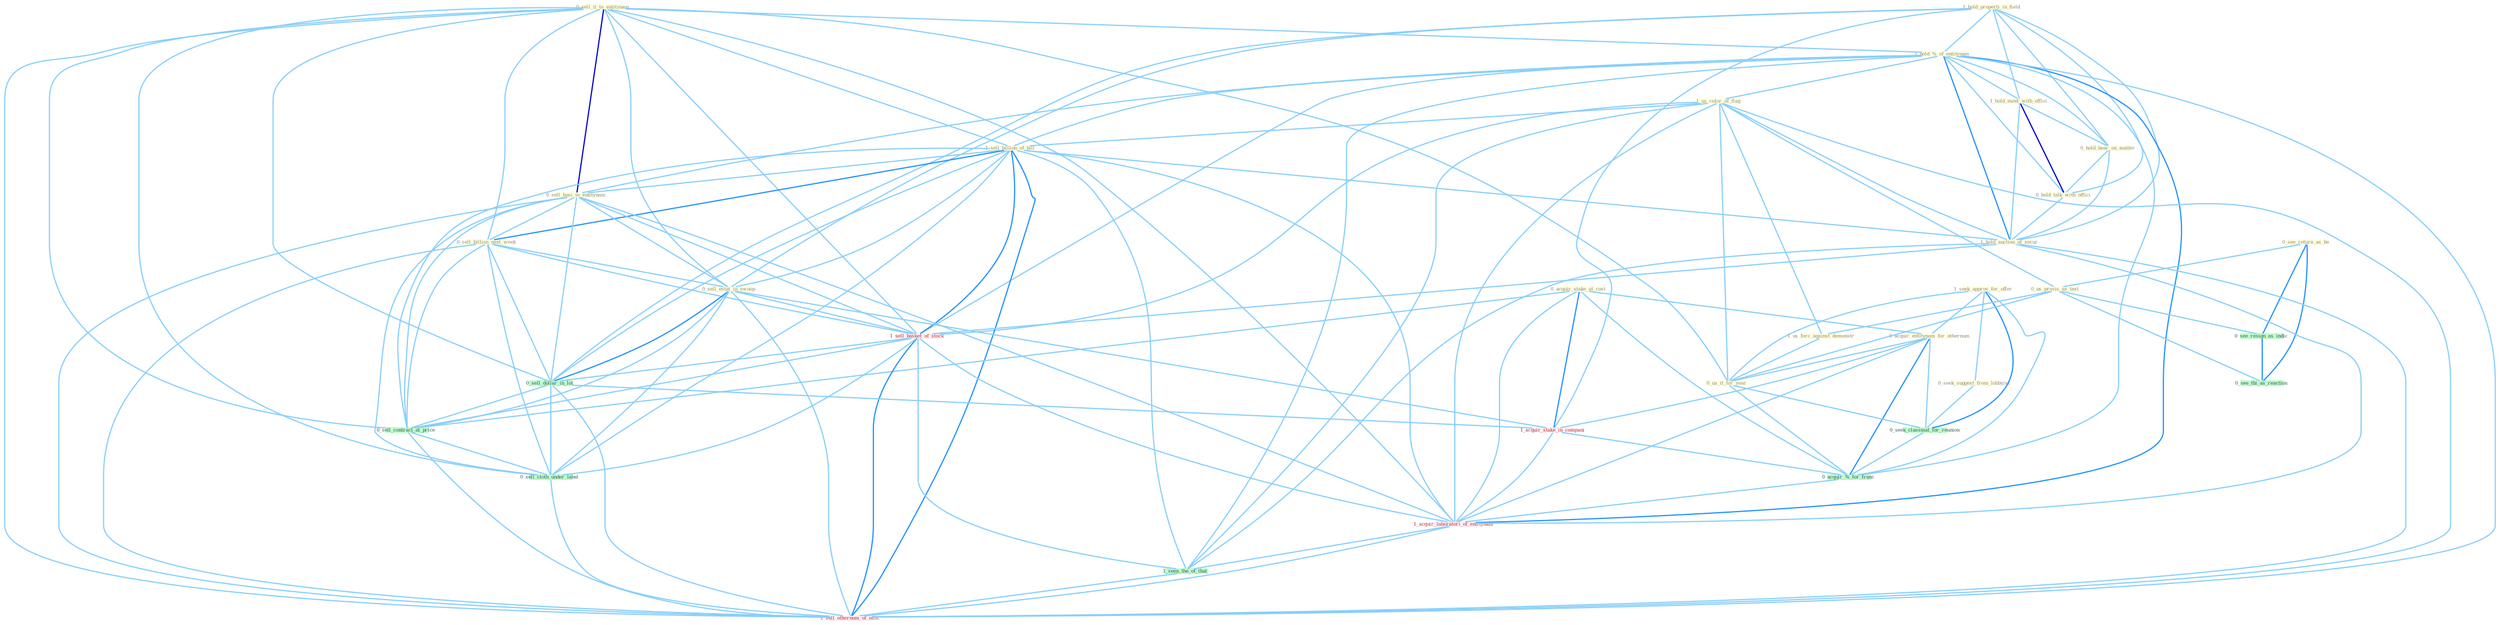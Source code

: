 Graph G{ 
    node
    [shape=polygon,style=filled,width=.5,height=.06,color="#BDFCC9",fixedsize=true,fontsize=4,
    fontcolor="#2f4f4f"];
    {node
    [color="#ffffe0", fontcolor="#8b7d6b"] "0_sell_it_to_entitynam " "1_hold_properti_in_field " "1_hold_%_of_entitynam " "1_seek_approv_for_offer " "1_us_color_of_flag " "1_sell_billion_of_bill " "0_acquir_stake_at_cost " "0_see_return_as_be " "1_hold_meet_with_offici " "0_sell_busi_to_entitynam " "0_seek_suggest_from_lobbyist " "0_hold_hear_on_matter " "0_sell_billion_next_week " "0_acquir_entitynam_for_othernum " "0_us_provis_as_test " "0_sell_estat_in_swoop " "0_hold_talk_with_offici " "1_us_forc_against_demonstr " "1_hold_auction_of_secur " "0_us_it_for_year "}
{node [color="#fff0f5", fontcolor="#b22222"] "1_sell_basket_of_stock " "1_acquir_stake_in_compani " "1_acquir_laboratori_of_entitynam " "1_sell_othernum_of_offic "}
edge [color="#B0E2FF"];

	"0_sell_it_to_entitynam " -- "1_hold_%_of_entitynam " [w="1", color="#87cefa" ];
	"0_sell_it_to_entitynam " -- "1_sell_billion_of_bill " [w="1", color="#87cefa" ];
	"0_sell_it_to_entitynam " -- "0_sell_busi_to_entitynam " [w="3", color="#0000cd" , len=0.6];
	"0_sell_it_to_entitynam " -- "0_sell_billion_next_week " [w="1", color="#87cefa" ];
	"0_sell_it_to_entitynam " -- "0_sell_estat_in_swoop " [w="1", color="#87cefa" ];
	"0_sell_it_to_entitynam " -- "0_us_it_for_year " [w="1", color="#87cefa" ];
	"0_sell_it_to_entitynam " -- "1_sell_basket_of_stock " [w="1", color="#87cefa" ];
	"0_sell_it_to_entitynam " -- "0_sell_dollar_in_lot " [w="1", color="#87cefa" ];
	"0_sell_it_to_entitynam " -- "0_sell_contract_at_price " [w="1", color="#87cefa" ];
	"0_sell_it_to_entitynam " -- "1_acquir_laboratori_of_entitynam " [w="1", color="#87cefa" ];
	"0_sell_it_to_entitynam " -- "0_sell_cloth_under_label " [w="1", color="#87cefa" ];
	"0_sell_it_to_entitynam " -- "1_sell_othernum_of_offic " [w="1", color="#87cefa" ];
	"1_hold_properti_in_field " -- "1_hold_%_of_entitynam " [w="1", color="#87cefa" ];
	"1_hold_properti_in_field " -- "1_hold_meet_with_offici " [w="1", color="#87cefa" ];
	"1_hold_properti_in_field " -- "0_hold_hear_on_matter " [w="1", color="#87cefa" ];
	"1_hold_properti_in_field " -- "0_sell_estat_in_swoop " [w="1", color="#87cefa" ];
	"1_hold_properti_in_field " -- "0_hold_talk_with_offici " [w="1", color="#87cefa" ];
	"1_hold_properti_in_field " -- "1_hold_auction_of_secur " [w="1", color="#87cefa" ];
	"1_hold_properti_in_field " -- "0_sell_dollar_in_lot " [w="1", color="#87cefa" ];
	"1_hold_properti_in_field " -- "1_acquir_stake_in_compani " [w="1", color="#87cefa" ];
	"1_hold_%_of_entitynam " -- "1_us_color_of_flag " [w="1", color="#87cefa" ];
	"1_hold_%_of_entitynam " -- "1_sell_billion_of_bill " [w="1", color="#87cefa" ];
	"1_hold_%_of_entitynam " -- "1_hold_meet_with_offici " [w="1", color="#87cefa" ];
	"1_hold_%_of_entitynam " -- "0_sell_busi_to_entitynam " [w="1", color="#87cefa" ];
	"1_hold_%_of_entitynam " -- "0_hold_hear_on_matter " [w="1", color="#87cefa" ];
	"1_hold_%_of_entitynam " -- "0_hold_talk_with_offici " [w="1", color="#87cefa" ];
	"1_hold_%_of_entitynam " -- "1_hold_auction_of_secur " [w="2", color="#1e90ff" , len=0.8];
	"1_hold_%_of_entitynam " -- "1_sell_basket_of_stock " [w="1", color="#87cefa" ];
	"1_hold_%_of_entitynam " -- "0_acquir_%_for_franc " [w="1", color="#87cefa" ];
	"1_hold_%_of_entitynam " -- "1_acquir_laboratori_of_entitynam " [w="2", color="#1e90ff" , len=0.8];
	"1_hold_%_of_entitynam " -- "1_seen_the_of_that " [w="1", color="#87cefa" ];
	"1_hold_%_of_entitynam " -- "1_sell_othernum_of_offic " [w="1", color="#87cefa" ];
	"1_seek_approv_for_offer " -- "0_seek_suggest_from_lobbyist " [w="1", color="#87cefa" ];
	"1_seek_approv_for_offer " -- "0_acquir_entitynam_for_othernum " [w="1", color="#87cefa" ];
	"1_seek_approv_for_offer " -- "0_us_it_for_year " [w="1", color="#87cefa" ];
	"1_seek_approv_for_offer " -- "0_seek_classmat_for_reunion " [w="2", color="#1e90ff" , len=0.8];
	"1_seek_approv_for_offer " -- "0_acquir_%_for_franc " [w="1", color="#87cefa" ];
	"1_us_color_of_flag " -- "1_sell_billion_of_bill " [w="1", color="#87cefa" ];
	"1_us_color_of_flag " -- "0_us_provis_as_test " [w="1", color="#87cefa" ];
	"1_us_color_of_flag " -- "1_us_forc_against_demonstr " [w="1", color="#87cefa" ];
	"1_us_color_of_flag " -- "1_hold_auction_of_secur " [w="1", color="#87cefa" ];
	"1_us_color_of_flag " -- "0_us_it_for_year " [w="1", color="#87cefa" ];
	"1_us_color_of_flag " -- "1_sell_basket_of_stock " [w="1", color="#87cefa" ];
	"1_us_color_of_flag " -- "1_acquir_laboratori_of_entitynam " [w="1", color="#87cefa" ];
	"1_us_color_of_flag " -- "1_seen_the_of_that " [w="1", color="#87cefa" ];
	"1_us_color_of_flag " -- "1_sell_othernum_of_offic " [w="1", color="#87cefa" ];
	"1_sell_billion_of_bill " -- "0_sell_busi_to_entitynam " [w="1", color="#87cefa" ];
	"1_sell_billion_of_bill " -- "0_sell_billion_next_week " [w="2", color="#1e90ff" , len=0.8];
	"1_sell_billion_of_bill " -- "0_sell_estat_in_swoop " [w="1", color="#87cefa" ];
	"1_sell_billion_of_bill " -- "1_hold_auction_of_secur " [w="1", color="#87cefa" ];
	"1_sell_billion_of_bill " -- "1_sell_basket_of_stock " [w="2", color="#1e90ff" , len=0.8];
	"1_sell_billion_of_bill " -- "0_sell_dollar_in_lot " [w="1", color="#87cefa" ];
	"1_sell_billion_of_bill " -- "0_sell_contract_at_price " [w="1", color="#87cefa" ];
	"1_sell_billion_of_bill " -- "1_acquir_laboratori_of_entitynam " [w="1", color="#87cefa" ];
	"1_sell_billion_of_bill " -- "0_sell_cloth_under_label " [w="1", color="#87cefa" ];
	"1_sell_billion_of_bill " -- "1_seen_the_of_that " [w="1", color="#87cefa" ];
	"1_sell_billion_of_bill " -- "1_sell_othernum_of_offic " [w="2", color="#1e90ff" , len=0.8];
	"0_acquir_stake_at_cost " -- "0_acquir_entitynam_for_othernum " [w="1", color="#87cefa" ];
	"0_acquir_stake_at_cost " -- "1_acquir_stake_in_compani " [w="2", color="#1e90ff" , len=0.8];
	"0_acquir_stake_at_cost " -- "0_acquir_%_for_franc " [w="1", color="#87cefa" ];
	"0_acquir_stake_at_cost " -- "0_sell_contract_at_price " [w="1", color="#87cefa" ];
	"0_acquir_stake_at_cost " -- "1_acquir_laboratori_of_entitynam " [w="1", color="#87cefa" ];
	"0_see_return_as_be " -- "0_us_provis_as_test " [w="1", color="#87cefa" ];
	"0_see_return_as_be " -- "0_see_resign_as_indic " [w="2", color="#1e90ff" , len=0.8];
	"0_see_return_as_be " -- "0_see_thi_as_reaction " [w="2", color="#1e90ff" , len=0.8];
	"1_hold_meet_with_offici " -- "0_hold_hear_on_matter " [w="1", color="#87cefa" ];
	"1_hold_meet_with_offici " -- "0_hold_talk_with_offici " [w="3", color="#0000cd" , len=0.6];
	"1_hold_meet_with_offici " -- "1_hold_auction_of_secur " [w="1", color="#87cefa" ];
	"0_sell_busi_to_entitynam " -- "0_sell_billion_next_week " [w="1", color="#87cefa" ];
	"0_sell_busi_to_entitynam " -- "0_sell_estat_in_swoop " [w="1", color="#87cefa" ];
	"0_sell_busi_to_entitynam " -- "1_sell_basket_of_stock " [w="1", color="#87cefa" ];
	"0_sell_busi_to_entitynam " -- "0_sell_dollar_in_lot " [w="1", color="#87cefa" ];
	"0_sell_busi_to_entitynam " -- "0_sell_contract_at_price " [w="1", color="#87cefa" ];
	"0_sell_busi_to_entitynam " -- "1_acquir_laboratori_of_entitynam " [w="1", color="#87cefa" ];
	"0_sell_busi_to_entitynam " -- "0_sell_cloth_under_label " [w="1", color="#87cefa" ];
	"0_sell_busi_to_entitynam " -- "1_sell_othernum_of_offic " [w="1", color="#87cefa" ];
	"0_seek_suggest_from_lobbyist " -- "0_seek_classmat_for_reunion " [w="1", color="#87cefa" ];
	"0_hold_hear_on_matter " -- "0_hold_talk_with_offici " [w="1", color="#87cefa" ];
	"0_hold_hear_on_matter " -- "1_hold_auction_of_secur " [w="1", color="#87cefa" ];
	"0_sell_billion_next_week " -- "0_sell_estat_in_swoop " [w="1", color="#87cefa" ];
	"0_sell_billion_next_week " -- "1_sell_basket_of_stock " [w="1", color="#87cefa" ];
	"0_sell_billion_next_week " -- "0_sell_dollar_in_lot " [w="1", color="#87cefa" ];
	"0_sell_billion_next_week " -- "0_sell_contract_at_price " [w="1", color="#87cefa" ];
	"0_sell_billion_next_week " -- "0_sell_cloth_under_label " [w="1", color="#87cefa" ];
	"0_sell_billion_next_week " -- "1_sell_othernum_of_offic " [w="1", color="#87cefa" ];
	"0_acquir_entitynam_for_othernum " -- "0_us_it_for_year " [w="1", color="#87cefa" ];
	"0_acquir_entitynam_for_othernum " -- "0_seek_classmat_for_reunion " [w="1", color="#87cefa" ];
	"0_acquir_entitynam_for_othernum " -- "1_acquir_stake_in_compani " [w="1", color="#87cefa" ];
	"0_acquir_entitynam_for_othernum " -- "0_acquir_%_for_franc " [w="2", color="#1e90ff" , len=0.8];
	"0_acquir_entitynam_for_othernum " -- "1_acquir_laboratori_of_entitynam " [w="1", color="#87cefa" ];
	"0_us_provis_as_test " -- "1_us_forc_against_demonstr " [w="1", color="#87cefa" ];
	"0_us_provis_as_test " -- "0_us_it_for_year " [w="1", color="#87cefa" ];
	"0_us_provis_as_test " -- "0_see_resign_as_indic " [w="1", color="#87cefa" ];
	"0_us_provis_as_test " -- "0_see_thi_as_reaction " [w="1", color="#87cefa" ];
	"0_sell_estat_in_swoop " -- "1_sell_basket_of_stock " [w="1", color="#87cefa" ];
	"0_sell_estat_in_swoop " -- "0_sell_dollar_in_lot " [w="2", color="#1e90ff" , len=0.8];
	"0_sell_estat_in_swoop " -- "1_acquir_stake_in_compani " [w="1", color="#87cefa" ];
	"0_sell_estat_in_swoop " -- "0_sell_contract_at_price " [w="1", color="#87cefa" ];
	"0_sell_estat_in_swoop " -- "0_sell_cloth_under_label " [w="1", color="#87cefa" ];
	"0_sell_estat_in_swoop " -- "1_sell_othernum_of_offic " [w="1", color="#87cefa" ];
	"0_hold_talk_with_offici " -- "1_hold_auction_of_secur " [w="1", color="#87cefa" ];
	"1_us_forc_against_demonstr " -- "0_us_it_for_year " [w="1", color="#87cefa" ];
	"1_hold_auction_of_secur " -- "1_sell_basket_of_stock " [w="1", color="#87cefa" ];
	"1_hold_auction_of_secur " -- "1_acquir_laboratori_of_entitynam " [w="1", color="#87cefa" ];
	"1_hold_auction_of_secur " -- "1_seen_the_of_that " [w="1", color="#87cefa" ];
	"1_hold_auction_of_secur " -- "1_sell_othernum_of_offic " [w="1", color="#87cefa" ];
	"0_us_it_for_year " -- "0_seek_classmat_for_reunion " [w="1", color="#87cefa" ];
	"0_us_it_for_year " -- "0_acquir_%_for_franc " [w="1", color="#87cefa" ];
	"0_seek_classmat_for_reunion " -- "0_acquir_%_for_franc " [w="1", color="#87cefa" ];
	"1_sell_basket_of_stock " -- "0_sell_dollar_in_lot " [w="1", color="#87cefa" ];
	"1_sell_basket_of_stock " -- "0_sell_contract_at_price " [w="1", color="#87cefa" ];
	"1_sell_basket_of_stock " -- "1_acquir_laboratori_of_entitynam " [w="1", color="#87cefa" ];
	"1_sell_basket_of_stock " -- "0_sell_cloth_under_label " [w="1", color="#87cefa" ];
	"1_sell_basket_of_stock " -- "1_seen_the_of_that " [w="1", color="#87cefa" ];
	"1_sell_basket_of_stock " -- "1_sell_othernum_of_offic " [w="2", color="#1e90ff" , len=0.8];
	"0_sell_dollar_in_lot " -- "1_acquir_stake_in_compani " [w="1", color="#87cefa" ];
	"0_sell_dollar_in_lot " -- "0_sell_contract_at_price " [w="1", color="#87cefa" ];
	"0_sell_dollar_in_lot " -- "0_sell_cloth_under_label " [w="1", color="#87cefa" ];
	"0_sell_dollar_in_lot " -- "1_sell_othernum_of_offic " [w="1", color="#87cefa" ];
	"0_see_resign_as_indic " -- "0_see_thi_as_reaction " [w="2", color="#1e90ff" , len=0.8];
	"1_acquir_stake_in_compani " -- "0_acquir_%_for_franc " [w="1", color="#87cefa" ];
	"1_acquir_stake_in_compani " -- "1_acquir_laboratori_of_entitynam " [w="1", color="#87cefa" ];
	"0_acquir_%_for_franc " -- "1_acquir_laboratori_of_entitynam " [w="1", color="#87cefa" ];
	"0_sell_contract_at_price " -- "0_sell_cloth_under_label " [w="1", color="#87cefa" ];
	"0_sell_contract_at_price " -- "1_sell_othernum_of_offic " [w="1", color="#87cefa" ];
	"1_acquir_laboratori_of_entitynam " -- "1_seen_the_of_that " [w="1", color="#87cefa" ];
	"1_acquir_laboratori_of_entitynam " -- "1_sell_othernum_of_offic " [w="1", color="#87cefa" ];
	"0_sell_cloth_under_label " -- "1_sell_othernum_of_offic " [w="1", color="#87cefa" ];
	"1_seen_the_of_that " -- "1_sell_othernum_of_offic " [w="1", color="#87cefa" ];
}